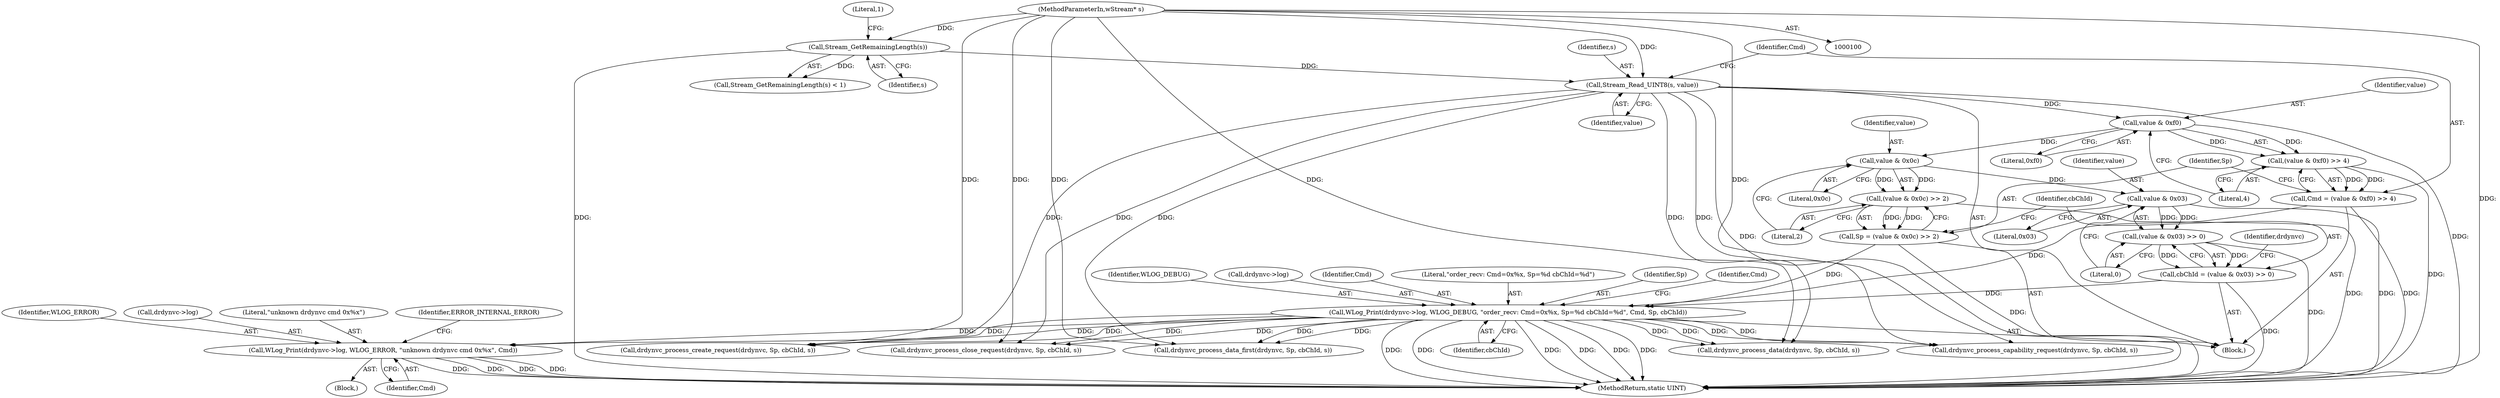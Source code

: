 digraph "0_FreeRDP_baee520e3dd9be6511c45a14c5f5e77784de1471@pointer" {
"1000187" [label="(Call,WLog_Print(drdynvc->log, WLOG_ERROR, \"unknown drdynvc cmd 0x%x\", Cmd))"];
"1000139" [label="(Call,WLog_Print(drdynvc->log, WLOG_DEBUG, \"order_recv: Cmd=0x%x, Sp=%d cbChId=%d\", Cmd, Sp, cbChId))"];
"1000118" [label="(Call,Cmd = (value & 0xf0) >> 4)"];
"1000120" [label="(Call,(value & 0xf0) >> 4)"];
"1000121" [label="(Call,value & 0xf0)"];
"1000115" [label="(Call,Stream_Read_UINT8(s, value))"];
"1000110" [label="(Call,Stream_GetRemainingLength(s))"];
"1000102" [label="(MethodParameterIn,wStream* s)"];
"1000125" [label="(Call,Sp = (value & 0x0c) >> 2)"];
"1000127" [label="(Call,(value & 0x0c) >> 2)"];
"1000128" [label="(Call,value & 0x0c)"];
"1000132" [label="(Call,cbChId = (value & 0x03) >> 0)"];
"1000134" [label="(Call,(value & 0x03) >> 0)"];
"1000135" [label="(Call,value & 0x03)"];
"1000116" [label="(Identifier,s)"];
"1000143" [label="(Identifier,WLOG_DEBUG)"];
"1000133" [label="(Identifier,cbChId)"];
"1000124" [label="(Literal,4)"];
"1000192" [label="(Literal,\"unknown drdynvc cmd 0x%x\")"];
"1000128" [label="(Call,value & 0x0c)"];
"1000137" [label="(Literal,0x03)"];
"1000150" [label="(Block,)"];
"1000141" [label="(Identifier,drdynvc)"];
"1000134" [label="(Call,(value & 0x03) >> 0)"];
"1000118" [label="(Call,Cmd = (value & 0xf0) >> 4)"];
"1000123" [label="(Literal,0xf0)"];
"1000195" [label="(Identifier,ERROR_INTERNAL_ERROR)"];
"1000125" [label="(Call,Sp = (value & 0x0c) >> 2)"];
"1000115" [label="(Call,Stream_Read_UINT8(s, value))"];
"1000119" [label="(Identifier,Cmd)"];
"1000174" [label="(Call,drdynvc_process_data(drdynvc, Sp, cbChId, s))"];
"1000191" [label="(Identifier,WLOG_ERROR)"];
"1000140" [label="(Call,drdynvc->log)"];
"1000120" [label="(Call,(value & 0xf0) >> 4)"];
"1000110" [label="(Call,Stream_GetRemainingLength(s))"];
"1000187" [label="(Call,WLog_Print(drdynvc->log, WLOG_ERROR, \"unknown drdynvc cmd 0x%x\", Cmd))"];
"1000145" [label="(Identifier,Cmd)"];
"1000129" [label="(Identifier,value)"];
"1000138" [label="(Literal,0)"];
"1000127" [label="(Call,(value & 0x0c) >> 2)"];
"1000126" [label="(Identifier,Sp)"];
"1000144" [label="(Literal,\"order_recv: Cmd=0x%x, Sp=%d cbChId=%d\")"];
"1000130" [label="(Literal,0x0c)"];
"1000117" [label="(Identifier,value)"];
"1000135" [label="(Call,value & 0x03)"];
"1000103" [label="(Block,)"];
"1000146" [label="(Identifier,Sp)"];
"1000121" [label="(Call,value & 0xf0)"];
"1000112" [label="(Literal,1)"];
"1000111" [label="(Identifier,s)"];
"1000139" [label="(Call,WLog_Print(drdynvc->log, WLOG_DEBUG, \"order_recv: Cmd=0x%x, Sp=%d cbChId=%d\", Cmd, Sp, cbChId))"];
"1000196" [label="(MethodReturn,static UINT)"];
"1000149" [label="(Identifier,Cmd)"];
"1000153" [label="(Call,drdynvc_process_capability_request(drdynvc, Sp, cbChId, s))"];
"1000102" [label="(MethodParameterIn,wStream* s)"];
"1000109" [label="(Call,Stream_GetRemainingLength(s) < 1)"];
"1000132" [label="(Call,cbChId = (value & 0x03) >> 0)"];
"1000122" [label="(Identifier,value)"];
"1000188" [label="(Call,drdynvc->log)"];
"1000147" [label="(Identifier,cbChId)"];
"1000160" [label="(Call,drdynvc_process_create_request(drdynvc, Sp, cbChId, s))"];
"1000193" [label="(Identifier,Cmd)"];
"1000181" [label="(Call,drdynvc_process_close_request(drdynvc, Sp, cbChId, s))"];
"1000167" [label="(Call,drdynvc_process_data_first(drdynvc, Sp, cbChId, s))"];
"1000131" [label="(Literal,2)"];
"1000136" [label="(Identifier,value)"];
"1000187" -> "1000150"  [label="AST: "];
"1000187" -> "1000193"  [label="CFG: "];
"1000188" -> "1000187"  [label="AST: "];
"1000191" -> "1000187"  [label="AST: "];
"1000192" -> "1000187"  [label="AST: "];
"1000193" -> "1000187"  [label="AST: "];
"1000195" -> "1000187"  [label="CFG: "];
"1000187" -> "1000196"  [label="DDG: "];
"1000187" -> "1000196"  [label="DDG: "];
"1000187" -> "1000196"  [label="DDG: "];
"1000187" -> "1000196"  [label="DDG: "];
"1000139" -> "1000187"  [label="DDG: "];
"1000139" -> "1000187"  [label="DDG: "];
"1000139" -> "1000103"  [label="AST: "];
"1000139" -> "1000147"  [label="CFG: "];
"1000140" -> "1000139"  [label="AST: "];
"1000143" -> "1000139"  [label="AST: "];
"1000144" -> "1000139"  [label="AST: "];
"1000145" -> "1000139"  [label="AST: "];
"1000146" -> "1000139"  [label="AST: "];
"1000147" -> "1000139"  [label="AST: "];
"1000149" -> "1000139"  [label="CFG: "];
"1000139" -> "1000196"  [label="DDG: "];
"1000139" -> "1000196"  [label="DDG: "];
"1000139" -> "1000196"  [label="DDG: "];
"1000139" -> "1000196"  [label="DDG: "];
"1000139" -> "1000196"  [label="DDG: "];
"1000139" -> "1000196"  [label="DDG: "];
"1000118" -> "1000139"  [label="DDG: "];
"1000125" -> "1000139"  [label="DDG: "];
"1000132" -> "1000139"  [label="DDG: "];
"1000139" -> "1000153"  [label="DDG: "];
"1000139" -> "1000153"  [label="DDG: "];
"1000139" -> "1000160"  [label="DDG: "];
"1000139" -> "1000160"  [label="DDG: "];
"1000139" -> "1000167"  [label="DDG: "];
"1000139" -> "1000167"  [label="DDG: "];
"1000139" -> "1000174"  [label="DDG: "];
"1000139" -> "1000174"  [label="DDG: "];
"1000139" -> "1000181"  [label="DDG: "];
"1000139" -> "1000181"  [label="DDG: "];
"1000118" -> "1000103"  [label="AST: "];
"1000118" -> "1000120"  [label="CFG: "];
"1000119" -> "1000118"  [label="AST: "];
"1000120" -> "1000118"  [label="AST: "];
"1000126" -> "1000118"  [label="CFG: "];
"1000118" -> "1000196"  [label="DDG: "];
"1000120" -> "1000118"  [label="DDG: "];
"1000120" -> "1000118"  [label="DDG: "];
"1000120" -> "1000124"  [label="CFG: "];
"1000121" -> "1000120"  [label="AST: "];
"1000124" -> "1000120"  [label="AST: "];
"1000120" -> "1000196"  [label="DDG: "];
"1000121" -> "1000120"  [label="DDG: "];
"1000121" -> "1000120"  [label="DDG: "];
"1000121" -> "1000123"  [label="CFG: "];
"1000122" -> "1000121"  [label="AST: "];
"1000123" -> "1000121"  [label="AST: "];
"1000124" -> "1000121"  [label="CFG: "];
"1000115" -> "1000121"  [label="DDG: "];
"1000121" -> "1000128"  [label="DDG: "];
"1000115" -> "1000103"  [label="AST: "];
"1000115" -> "1000117"  [label="CFG: "];
"1000116" -> "1000115"  [label="AST: "];
"1000117" -> "1000115"  [label="AST: "];
"1000119" -> "1000115"  [label="CFG: "];
"1000115" -> "1000196"  [label="DDG: "];
"1000115" -> "1000196"  [label="DDG: "];
"1000110" -> "1000115"  [label="DDG: "];
"1000102" -> "1000115"  [label="DDG: "];
"1000115" -> "1000153"  [label="DDG: "];
"1000115" -> "1000160"  [label="DDG: "];
"1000115" -> "1000167"  [label="DDG: "];
"1000115" -> "1000174"  [label="DDG: "];
"1000115" -> "1000181"  [label="DDG: "];
"1000110" -> "1000109"  [label="AST: "];
"1000110" -> "1000111"  [label="CFG: "];
"1000111" -> "1000110"  [label="AST: "];
"1000112" -> "1000110"  [label="CFG: "];
"1000110" -> "1000196"  [label="DDG: "];
"1000110" -> "1000109"  [label="DDG: "];
"1000102" -> "1000110"  [label="DDG: "];
"1000102" -> "1000100"  [label="AST: "];
"1000102" -> "1000196"  [label="DDG: "];
"1000102" -> "1000153"  [label="DDG: "];
"1000102" -> "1000160"  [label="DDG: "];
"1000102" -> "1000167"  [label="DDG: "];
"1000102" -> "1000174"  [label="DDG: "];
"1000102" -> "1000181"  [label="DDG: "];
"1000125" -> "1000103"  [label="AST: "];
"1000125" -> "1000127"  [label="CFG: "];
"1000126" -> "1000125"  [label="AST: "];
"1000127" -> "1000125"  [label="AST: "];
"1000133" -> "1000125"  [label="CFG: "];
"1000125" -> "1000196"  [label="DDG: "];
"1000127" -> "1000125"  [label="DDG: "];
"1000127" -> "1000125"  [label="DDG: "];
"1000127" -> "1000131"  [label="CFG: "];
"1000128" -> "1000127"  [label="AST: "];
"1000131" -> "1000127"  [label="AST: "];
"1000127" -> "1000196"  [label="DDG: "];
"1000128" -> "1000127"  [label="DDG: "];
"1000128" -> "1000127"  [label="DDG: "];
"1000128" -> "1000130"  [label="CFG: "];
"1000129" -> "1000128"  [label="AST: "];
"1000130" -> "1000128"  [label="AST: "];
"1000131" -> "1000128"  [label="CFG: "];
"1000128" -> "1000135"  [label="DDG: "];
"1000132" -> "1000103"  [label="AST: "];
"1000132" -> "1000134"  [label="CFG: "];
"1000133" -> "1000132"  [label="AST: "];
"1000134" -> "1000132"  [label="AST: "];
"1000141" -> "1000132"  [label="CFG: "];
"1000132" -> "1000196"  [label="DDG: "];
"1000134" -> "1000132"  [label="DDG: "];
"1000134" -> "1000132"  [label="DDG: "];
"1000134" -> "1000138"  [label="CFG: "];
"1000135" -> "1000134"  [label="AST: "];
"1000138" -> "1000134"  [label="AST: "];
"1000134" -> "1000196"  [label="DDG: "];
"1000135" -> "1000134"  [label="DDG: "];
"1000135" -> "1000134"  [label="DDG: "];
"1000135" -> "1000137"  [label="CFG: "];
"1000136" -> "1000135"  [label="AST: "];
"1000137" -> "1000135"  [label="AST: "];
"1000138" -> "1000135"  [label="CFG: "];
"1000135" -> "1000196"  [label="DDG: "];
}
